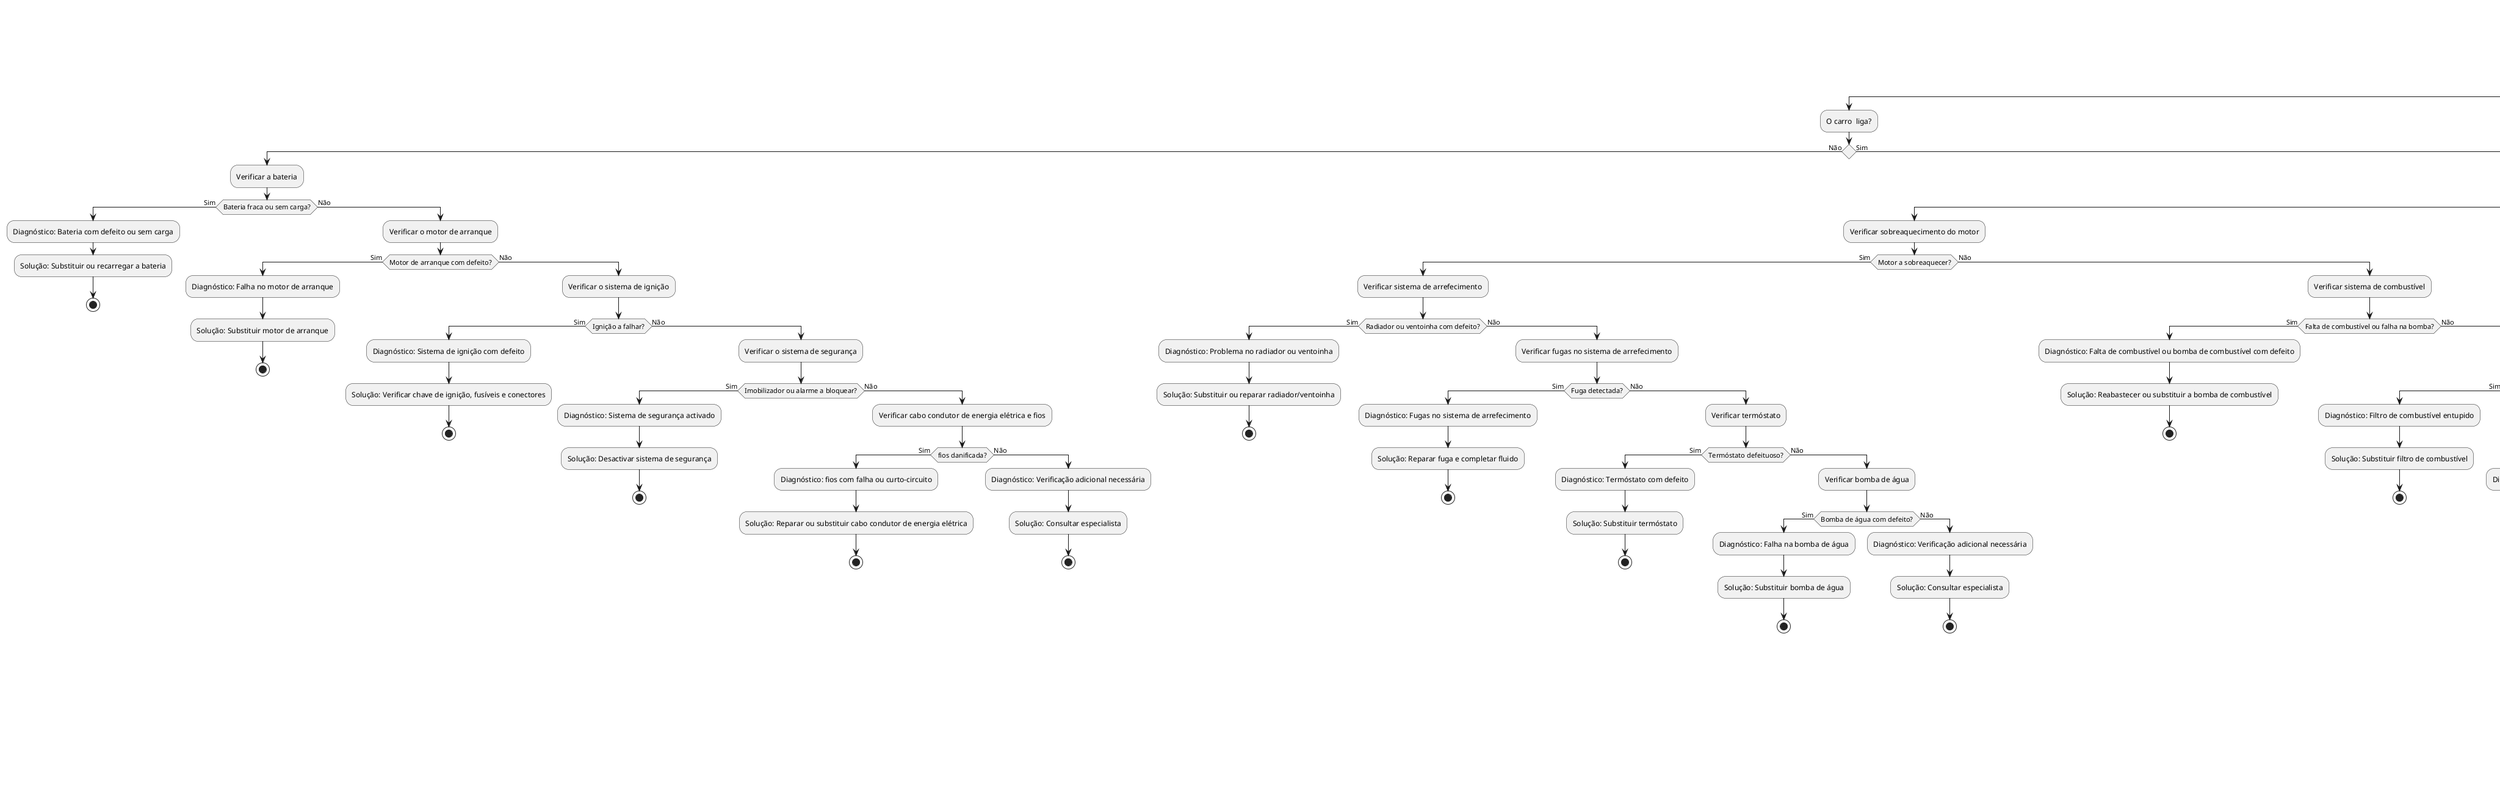 @startuml
title Workflow de Diagnóstico Mecânico Completo - Diagnósticos Expandidos

start

:O carro apresenta algum problema?;
if (Sim) then (Sim)
  :O carro  liga?;
  if () then (Não)
    :Verificar a bateria;
    if (Bateria fraca ou sem carga?) then (Sim)
      :Diagnóstico: Bateria com defeito ou sem carga;
      :Solução: Substituir ou recarregar a bateria;
      stop
    else (Não)
      :Verificar o motor de arranque;
      if (Motor de arranque com defeito?) then (Sim)
        :Diagnóstico: Falha no motor de arranque;
        :Solução: Substituir motor de arranque;
        stop
      else (Não)
        :Verificar o sistema de ignição;
        if (Ignição a falhar?) then (Sim)
          :Diagnóstico: Sistema de ignição com defeito;
          :Solução: Verificar chave de ignição, fusíveis e conectores;
          stop
        else (Não)
          :Verificar o sistema de segurança;
          if (Imobilizador ou alarme a bloquear?) then (Sim)
            :Diagnóstico: Sistema de segurança activado;
            :Solução: Desactivar sistema de segurança;
            stop
          else (Não)
            :Verificar cabo condutor de energia elétrica e fios;
            if (fios danificada?) then (Sim)
              :Diagnóstico: fios com falha ou curto-circuito;
              :Solução: Reparar ou substituir cabo condutor de energia elétrica;
              stop
            else (Não)
              :Diagnóstico: Verificação adicional necessária;
              :Solução: Consultar especialista;
              stop
            endif
          endif
        endif
      endif
    endif
  else (Sim)
    :O carro liga mas vai abaixo?;
    if (Sim) then (Sim)
      :Verificar sobreaquecimento do motor;
      if (Motor a sobreaquecer?) then (Sim)
        :Verificar sistema de arrefecimento;
        if (Radiador ou ventoinha com defeito?) then (Sim)
          :Diagnóstico: Problema no radiador ou ventoinha;
          :Solução: Substituir ou reparar radiador/ventoinha;
          stop
        else (Não)
          :Verificar fugas no sistema de arrefecimento;
          if (Fuga detectada?) then (Sim)
            :Diagnóstico: Fugas no sistema de arrefecimento;
            :Solução: Reparar fuga e completar fluido;
            stop
          else (Não)
            :Verificar termóstato;
            if (Termóstato defeituoso?) then (Sim)
              :Diagnóstico: Termóstato com defeito;
              :Solução: Substituir termóstato;
              stop
            else (Não)
              :Verificar bomba de água;
              if (Bomba de água com defeito?) then (Sim)
                :Diagnóstico: Falha na bomba de água;
                :Solução: Substituir bomba de água;
                stop
              else (Não)
                :Diagnóstico: Verificação adicional necessária;
                :Solução: Consultar especialista;
                stop
              endif
            endif
          endif
        endif
      else (Não)
        :Verificar sistema de combustível;
        if (Falta de combustível ou falha na bomba?) then (Sim)
          :Diagnóstico: Falta de combustível ou bomba de combustível com defeito;
          :Solução: Reabastecer ou substituir a bomba de combustível;
          stop
        else (Não)
          :Verificar filtro de combustível;
          if (Filtro de combustível entupido?) then (Sim)
            :Diagnóstico: Filtro de combustível entupido;
            :Solução: Substituir filtro de combustível;
            stop
          else (Não)
            :Verificar sistema de injeção de combustível;
            if (Injeção de combustível com defeito?) then (Sim)
              :Diagnóstico: Injeção de combustível com defeito;
              :Solução: Limpar ou substituir injetores;
              stop
            else (Não)
              :Verificar sistema de ignição;
              if (Velas de ignição defeituosas?) then (Sim)
                :Diagnóstico: Falha nas velas de ignição;
                :Solução: Substituir velas de ignição;
                stop
              else (Não)
                :Verificar sensores do motor (MAP, MAF, etc.);
                if (Sensores defeituosos?) then (Sim)
                  :Diagnóstico: Sensor do motor com falha;
                  :Solução: Verificar e substituir sensores;
                  stop
                else (Não)
                  :Diagnóstico: Problema indeterminado;
                  :Solução: Consultar especialista;
                  stop
                endif
              endif
            endif
          endif
        endif
      endif
    else (Não)
      :O carro faz barulho anormal?;
      if (Sim) then (Sim)
        :Verificar motor;
        if (Barulho no motor?) then (Sim)
          :Verificar correia ou corrente dentada;
          if (Correia dentada gasta?) then (Sim)
            :Diagnóstico: Correia dentada gasta;
            :Solução: Substituir correia dentada;
            stop
          else (Não)
            :Verificar lubrificação do motor;
            :Verificar nível de óleo;
            if (Nível de óleo < Mínimo) then (Sim)
              :Diagnóstico: Nível de óleo insuficiente;
              :Solução: Completar nível de óleo;
              stop
            else if (Nível de óleo > Máximo) then (Sim)
              :Diagnóstico: Excesso de óleo;
              :Solução: Drenar excesso de óleo;
              stop
            else (Normal)
              :Verificar velas de aquecimento (em motores a diesel);
              if (Velas de aquecimento com defeito?) then (Sim)
                :Diagnóstico: Falha nas velas de aquecimento;
                :Solução: Substituir velas de aquecimento;
                stop
              else (Não)
                :Verificar sistema de escape;
                if (Problema no sistema de escape?) then (Sim)
                  :Diagnóstico: Vazamento ou bloqueio no sistema de escape;
                  :Solução: Reparar ou substituir sistema de escape;
                  stop
                else (Não)
                  :Diagnóstico: Verificação adicional necessária;
                  :Solução: Consultar especialista;
                  stop
                endif
              endif
            endif
          endif
        else (Não)
          :Verificar suspensão e rodas;
          if (Barulho na suspensão ou rodas?) then (Sim)
            :Verificar rolamentos de roda;
            if (Rolamentos gastos?) then (Sim)
              :Diagnóstico: Rolamentos gastos;
              :Solução: Substituir rolamentos;
              stop
            else (Não)
              :Verificar amortecedores e molas;
              if (Amortecedores ou molas gastos?) then (Sim)
                :Diagnóstico: Amortecedores gastos;
                :Solução: Substituir amortecedores;
                stop
              else (Não)
                :Diagnóstico: Problema não identificado;
                :Solução: Consultar especialista;
                stop
              endif
            endif
          else (Não)
            :Diagnóstico: Sem barulhos anormais;
            stop
          endif
        endif
      else (Não)
        :O carro apresenta dificuldade ao travar?;
        if (Sim) then (Sim)
          :Verificar sistema de travões;
          if (Pastilhas de travão gastas?) then (Sim)
            :Diagnóstico: Pastilhas de travão gastas;
            :Solução: Substituir pastilhas de travão;
            stop
          else (Não)
            :Verificar discos de travão;
            if (Discos de travão gastos?) then (Sim)
              :Diagnóstico: Discos de travão gastos;
              :Solução: Substituir discos de travão;
              stop
            else (Não)
              :Verificar fluido de travão;
              if (Nível de fluido < Mínimo) then (Sim)
                :Diagnóstico: Nível de fluido insuficiente;
                :Solução: Completar fluido de travão;
                stop
              else if (Nível de fluido > Máximo) then (Sim)
                :Diagnóstico: Excesso de fluido de travão;
                :Solução: Ajustar nível de fluido de travão;
                stop
              else (Normal)
                :Verificar servofreio;
                if (Problema no servofreio?) then (Sim)
                  :Diagnóstico: Servofreio defeituoso;
                  :Solução: Reparar ou substituir servofreio;
                  stop
                else (Não)
                  :Verificar sistema ABS;
                  if (ABS com falha?) then (Sim)
                    :Diagnóstico: Sistema ABS com defeito;
                    :Solução: Verificar e reparar sistema ABS;
                    stop
                  else (Não)
                    :Diagnóstico: Problema indeterminado;
                    :Solução: Consultar especialista;
                    stop
                  endif
                endif
              endif
            endif
          endif
        else (Não)
          :Problemas na transmissão?;
          if (Sim) then (Sim)
            :Verificar nível de fluido de transmissão;
            if (Nível de fluido < Mínimo) then (Sim)
              :Diagnóstico: Nível de fluido de transmissão baixo;
              :Solução: Completar fluido de transmissão;
              stop
            else if (Nível de fluido > Máximo) then (Sim)
              :Diagnóstico: Excesso de fluido de transmissão;
              :Solução: Ajustar fluido de transmissão;
              stop
            else (Normal)
              :Verificar câmbio e sincronizadores;
              if (Sincronizadores defeituosos?) then (Sim)
                :Diagnóstico: Sincronizadores com defeito;
                :Solução: Reparar ou substituir sincronizadores;
                stop
              else (Não)
                :Verificar embraiagem;
                if (Embraiagem gasta ou a patinar?) then (Sim)
                  :Diagnóstico: Embraiagem desgastada ou com problema;
                  :Solução: Substituir embraiagem;
                  stop
                else (Não)
                  :Diagnóstico: Verificação adicional necessária;
                  :Solução: Consultar especialista;
                  stop
                endif
              endif
            endif
          else (Não)
            :Diagnóstico: Nenhum problema identificado;
            stop
          endif
        endif
      endif
    endif
  endif
else (Não)
  :Nenhum problema identificado;
  stop
endif

@enduml
